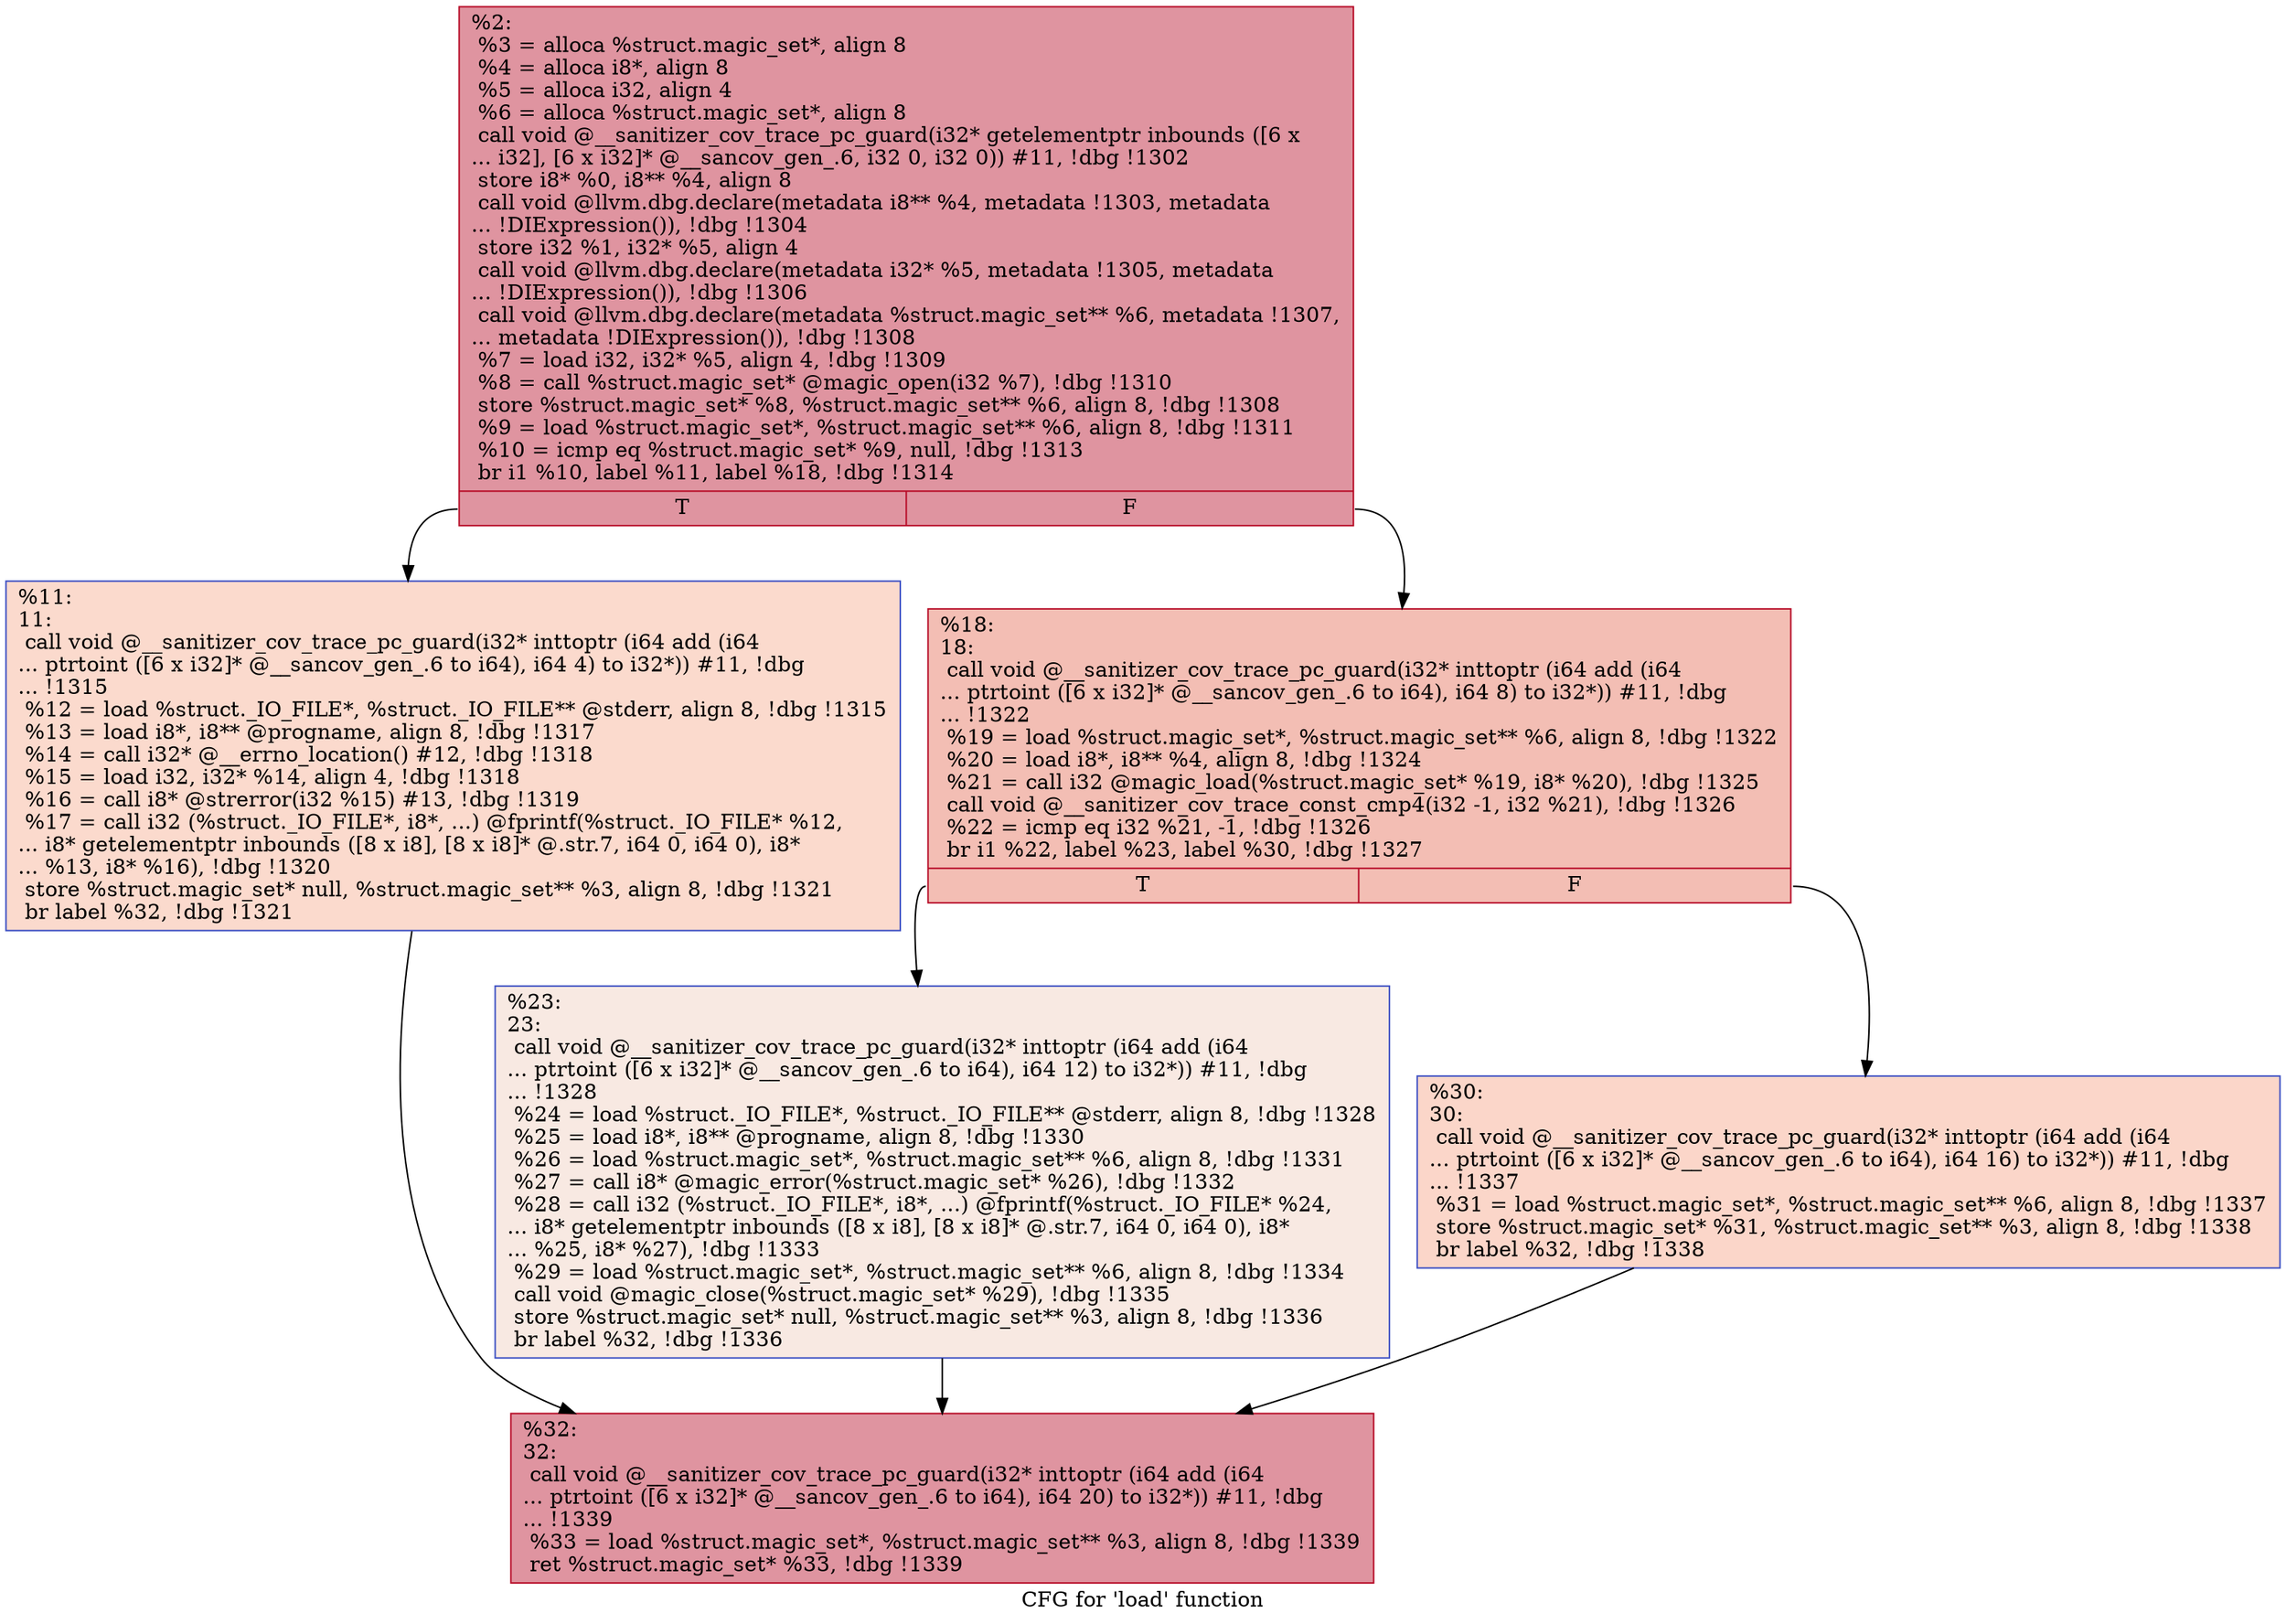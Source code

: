 digraph "CFG for 'load' function" {
	label="CFG for 'load' function";

	Node0x5555557717d0 [shape=record,color="#b70d28ff", style=filled, fillcolor="#b70d2870",label="{%2:\l  %3 = alloca %struct.magic_set*, align 8\l  %4 = alloca i8*, align 8\l  %5 = alloca i32, align 4\l  %6 = alloca %struct.magic_set*, align 8\l  call void @__sanitizer_cov_trace_pc_guard(i32* getelementptr inbounds ([6 x\l... i32], [6 x i32]* @__sancov_gen_.6, i32 0, i32 0)) #11, !dbg !1302\l  store i8* %0, i8** %4, align 8\l  call void @llvm.dbg.declare(metadata i8** %4, metadata !1303, metadata\l... !DIExpression()), !dbg !1304\l  store i32 %1, i32* %5, align 4\l  call void @llvm.dbg.declare(metadata i32* %5, metadata !1305, metadata\l... !DIExpression()), !dbg !1306\l  call void @llvm.dbg.declare(metadata %struct.magic_set** %6, metadata !1307,\l... metadata !DIExpression()), !dbg !1308\l  %7 = load i32, i32* %5, align 4, !dbg !1309\l  %8 = call %struct.magic_set* @magic_open(i32 %7), !dbg !1310\l  store %struct.magic_set* %8, %struct.magic_set** %6, align 8, !dbg !1308\l  %9 = load %struct.magic_set*, %struct.magic_set** %6, align 8, !dbg !1311\l  %10 = icmp eq %struct.magic_set* %9, null, !dbg !1313\l  br i1 %10, label %11, label %18, !dbg !1314\l|{<s0>T|<s1>F}}"];
	Node0x5555557717d0:s0 -> Node0x5555557718c0;
	Node0x5555557717d0:s1 -> Node0x555555771910;
	Node0x5555557718c0 [shape=record,color="#3d50c3ff", style=filled, fillcolor="#f7ac8e70",label="{%11:\l11:                                               \l  call void @__sanitizer_cov_trace_pc_guard(i32* inttoptr (i64 add (i64\l... ptrtoint ([6 x i32]* @__sancov_gen_.6 to i64), i64 4) to i32*)) #11, !dbg\l... !1315\l  %12 = load %struct._IO_FILE*, %struct._IO_FILE** @stderr, align 8, !dbg !1315\l  %13 = load i8*, i8** @progname, align 8, !dbg !1317\l  %14 = call i32* @__errno_location() #12, !dbg !1318\l  %15 = load i32, i32* %14, align 4, !dbg !1318\l  %16 = call i8* @strerror(i32 %15) #13, !dbg !1319\l  %17 = call i32 (%struct._IO_FILE*, i8*, ...) @fprintf(%struct._IO_FILE* %12,\l... i8* getelementptr inbounds ([8 x i8], [8 x i8]* @.str.7, i64 0, i64 0), i8*\l... %13, i8* %16), !dbg !1320\l  store %struct.magic_set* null, %struct.magic_set** %3, align 8, !dbg !1321\l  br label %32, !dbg !1321\l}"];
	Node0x5555557718c0 -> Node0x555555771a00;
	Node0x555555771910 [shape=record,color="#b70d28ff", style=filled, fillcolor="#e36c5570",label="{%18:\l18:                                               \l  call void @__sanitizer_cov_trace_pc_guard(i32* inttoptr (i64 add (i64\l... ptrtoint ([6 x i32]* @__sancov_gen_.6 to i64), i64 8) to i32*)) #11, !dbg\l... !1322\l  %19 = load %struct.magic_set*, %struct.magic_set** %6, align 8, !dbg !1322\l  %20 = load i8*, i8** %4, align 8, !dbg !1324\l  %21 = call i32 @magic_load(%struct.magic_set* %19, i8* %20), !dbg !1325\l  call void @__sanitizer_cov_trace_const_cmp4(i32 -1, i32 %21), !dbg !1326\l  %22 = icmp eq i32 %21, -1, !dbg !1326\l  br i1 %22, label %23, label %30, !dbg !1327\l|{<s0>T|<s1>F}}"];
	Node0x555555771910:s0 -> Node0x555555771960;
	Node0x555555771910:s1 -> Node0x5555557719b0;
	Node0x555555771960 [shape=record,color="#3d50c3ff", style=filled, fillcolor="#efcebd70",label="{%23:\l23:                                               \l  call void @__sanitizer_cov_trace_pc_guard(i32* inttoptr (i64 add (i64\l... ptrtoint ([6 x i32]* @__sancov_gen_.6 to i64), i64 12) to i32*)) #11, !dbg\l... !1328\l  %24 = load %struct._IO_FILE*, %struct._IO_FILE** @stderr, align 8, !dbg !1328\l  %25 = load i8*, i8** @progname, align 8, !dbg !1330\l  %26 = load %struct.magic_set*, %struct.magic_set** %6, align 8, !dbg !1331\l  %27 = call i8* @magic_error(%struct.magic_set* %26), !dbg !1332\l  %28 = call i32 (%struct._IO_FILE*, i8*, ...) @fprintf(%struct._IO_FILE* %24,\l... i8* getelementptr inbounds ([8 x i8], [8 x i8]* @.str.7, i64 0, i64 0), i8*\l... %25, i8* %27), !dbg !1333\l  %29 = load %struct.magic_set*, %struct.magic_set** %6, align 8, !dbg !1334\l  call void @magic_close(%struct.magic_set* %29), !dbg !1335\l  store %struct.magic_set* null, %struct.magic_set** %3, align 8, !dbg !1336\l  br label %32, !dbg !1336\l}"];
	Node0x555555771960 -> Node0x555555771a00;
	Node0x5555557719b0 [shape=record,color="#3d50c3ff", style=filled, fillcolor="#f6a38570",label="{%30:\l30:                                               \l  call void @__sanitizer_cov_trace_pc_guard(i32* inttoptr (i64 add (i64\l... ptrtoint ([6 x i32]* @__sancov_gen_.6 to i64), i64 16) to i32*)) #11, !dbg\l... !1337\l  %31 = load %struct.magic_set*, %struct.magic_set** %6, align 8, !dbg !1337\l  store %struct.magic_set* %31, %struct.magic_set** %3, align 8, !dbg !1338\l  br label %32, !dbg !1338\l}"];
	Node0x5555557719b0 -> Node0x555555771a00;
	Node0x555555771a00 [shape=record,color="#b70d28ff", style=filled, fillcolor="#b70d2870",label="{%32:\l32:                                               \l  call void @__sanitizer_cov_trace_pc_guard(i32* inttoptr (i64 add (i64\l... ptrtoint ([6 x i32]* @__sancov_gen_.6 to i64), i64 20) to i32*)) #11, !dbg\l... !1339\l  %33 = load %struct.magic_set*, %struct.magic_set** %3, align 8, !dbg !1339\l  ret %struct.magic_set* %33, !dbg !1339\l}"];
}
